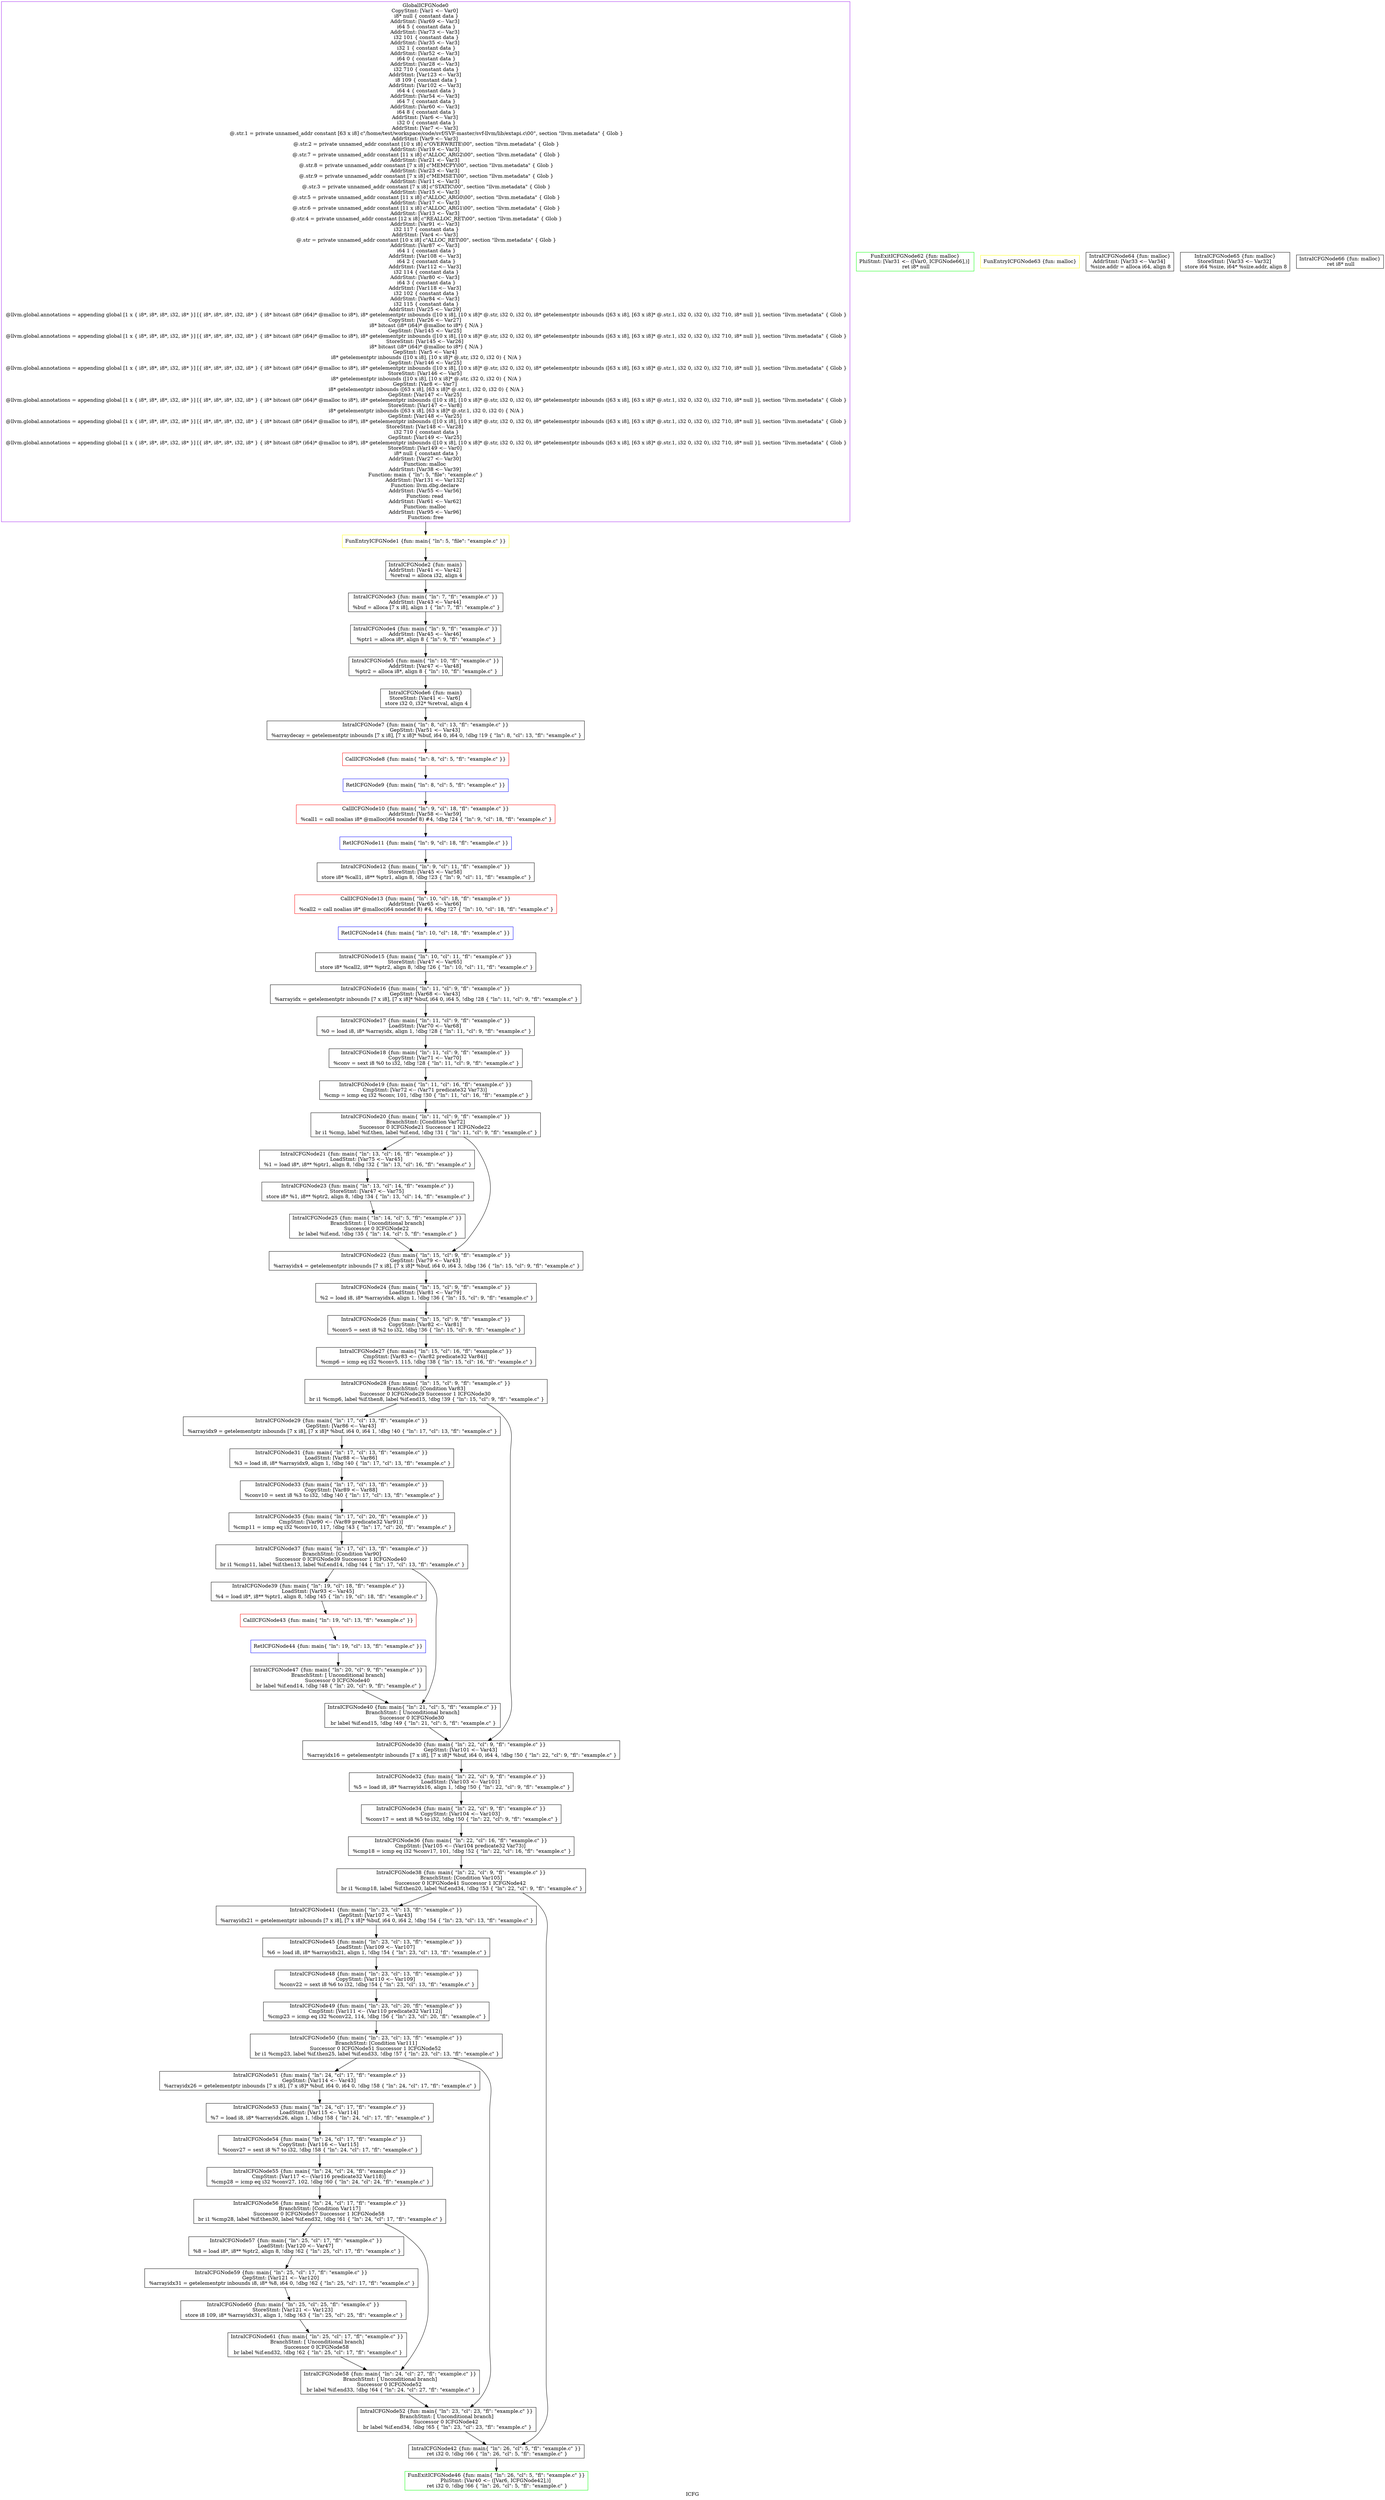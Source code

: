 digraph "ICFG" {
	label="ICFG";

	Node0x5555577111c0 [shape=record,color=purple,label="{GlobalICFGNode0\nCopyStmt: [Var1 \<-- Var0]  \n i8* null \{ constant data \}\nAddrStmt: [Var69 \<-- Var3]  \n i64 5 \{ constant data \}\nAddrStmt: [Var73 \<-- Var3]  \n i32 101 \{ constant data \}\nAddrStmt: [Var35 \<-- Var3]  \n i32 1 \{ constant data \}\nAddrStmt: [Var52 \<-- Var3]  \n i64 0 \{ constant data \}\nAddrStmt: [Var28 \<-- Var3]  \n i32 710 \{ constant data \}\nAddrStmt: [Var123 \<-- Var3]  \n i8 109 \{ constant data \}\nAddrStmt: [Var102 \<-- Var3]  \n i64 4 \{ constant data \}\nAddrStmt: [Var54 \<-- Var3]  \n i64 7 \{ constant data \}\nAddrStmt: [Var60 \<-- Var3]  \n i64 8 \{ constant data \}\nAddrStmt: [Var6 \<-- Var3]  \n i32 0 \{ constant data \}\nAddrStmt: [Var7 \<-- Var3]  \n @.str.1 = private unnamed_addr constant [63 x i8] c\"/home/test/workspace/code/svf/SVF-master/svf-llvm/lib/extapi.c\\00\", section \"llvm.metadata\" \{ Glob  \}\nAddrStmt: [Var9 \<-- Var3]  \n @.str.2 = private unnamed_addr constant [10 x i8] c\"OVERWRITE\\00\", section \"llvm.metadata\" \{ Glob  \}\nAddrStmt: [Var19 \<-- Var3]  \n @.str.7 = private unnamed_addr constant [11 x i8] c\"ALLOC_ARG2\\00\", section \"llvm.metadata\" \{ Glob  \}\nAddrStmt: [Var21 \<-- Var3]  \n @.str.8 = private unnamed_addr constant [7 x i8] c\"MEMCPY\\00\", section \"llvm.metadata\" \{ Glob  \}\nAddrStmt: [Var23 \<-- Var3]  \n @.str.9 = private unnamed_addr constant [7 x i8] c\"MEMSET\\00\", section \"llvm.metadata\" \{ Glob  \}\nAddrStmt: [Var11 \<-- Var3]  \n @.str.3 = private unnamed_addr constant [7 x i8] c\"STATIC\\00\", section \"llvm.metadata\" \{ Glob  \}\nAddrStmt: [Var15 \<-- Var3]  \n @.str.5 = private unnamed_addr constant [11 x i8] c\"ALLOC_ARG0\\00\", section \"llvm.metadata\" \{ Glob  \}\nAddrStmt: [Var17 \<-- Var3]  \n @.str.6 = private unnamed_addr constant [11 x i8] c\"ALLOC_ARG1\\00\", section \"llvm.metadata\" \{ Glob  \}\nAddrStmt: [Var13 \<-- Var3]  \n @.str.4 = private unnamed_addr constant [12 x i8] c\"REALLOC_RET\\00\", section \"llvm.metadata\" \{ Glob  \}\nAddrStmt: [Var91 \<-- Var3]  \n i32 117 \{ constant data \}\nAddrStmt: [Var4 \<-- Var3]  \n @.str = private unnamed_addr constant [10 x i8] c\"ALLOC_RET\\00\", section \"llvm.metadata\" \{ Glob  \}\nAddrStmt: [Var87 \<-- Var3]  \n i64 1 \{ constant data \}\nAddrStmt: [Var108 \<-- Var3]  \n i64 2 \{ constant data \}\nAddrStmt: [Var112 \<-- Var3]  \n i32 114 \{ constant data \}\nAddrStmt: [Var80 \<-- Var3]  \n i64 3 \{ constant data \}\nAddrStmt: [Var118 \<-- Var3]  \n i32 102 \{ constant data \}\nAddrStmt: [Var84 \<-- Var3]  \n i32 115 \{ constant data \}\nAddrStmt: [Var25 \<-- Var29]  \n @llvm.global.annotations = appending global [1 x \{ i8*, i8*, i8*, i32, i8* \}] [\{ i8*, i8*, i8*, i32, i8* \} \{ i8* bitcast (i8* (i64)* @malloc to i8*), i8* getelementptr inbounds ([10 x i8], [10 x i8]* @.str, i32 0, i32 0), i8* getelementptr inbounds ([63 x i8], [63 x i8]* @.str.1, i32 0, i32 0), i32 710, i8* null \}], section \"llvm.metadata\" \{ Glob  \}\nCopyStmt: [Var26 \<-- Var27]  \n i8* bitcast (i8* (i64)* @malloc to i8*) \{ N/A \}\nGepStmt: [Var145 \<-- Var25]  \n @llvm.global.annotations = appending global [1 x \{ i8*, i8*, i8*, i32, i8* \}] [\{ i8*, i8*, i8*, i32, i8* \} \{ i8* bitcast (i8* (i64)* @malloc to i8*), i8* getelementptr inbounds ([10 x i8], [10 x i8]* @.str, i32 0, i32 0), i8* getelementptr inbounds ([63 x i8], [63 x i8]* @.str.1, i32 0, i32 0), i32 710, i8* null \}], section \"llvm.metadata\" \{ Glob  \}\nStoreStmt: [Var145 \<-- Var26]  \n i8* bitcast (i8* (i64)* @malloc to i8*) \{ N/A \}\nGepStmt: [Var5 \<-- Var4]  \n i8* getelementptr inbounds ([10 x i8], [10 x i8]* @.str, i32 0, i32 0) \{ N/A \}\nGepStmt: [Var146 \<-- Var25]  \n @llvm.global.annotations = appending global [1 x \{ i8*, i8*, i8*, i32, i8* \}] [\{ i8*, i8*, i8*, i32, i8* \} \{ i8* bitcast (i8* (i64)* @malloc to i8*), i8* getelementptr inbounds ([10 x i8], [10 x i8]* @.str, i32 0, i32 0), i8* getelementptr inbounds ([63 x i8], [63 x i8]* @.str.1, i32 0, i32 0), i32 710, i8* null \}], section \"llvm.metadata\" \{ Glob  \}\nStoreStmt: [Var146 \<-- Var5]  \n i8* getelementptr inbounds ([10 x i8], [10 x i8]* @.str, i32 0, i32 0) \{ N/A \}\nGepStmt: [Var8 \<-- Var7]  \n i8* getelementptr inbounds ([63 x i8], [63 x i8]* @.str.1, i32 0, i32 0) \{ N/A \}\nGepStmt: [Var147 \<-- Var25]  \n @llvm.global.annotations = appending global [1 x \{ i8*, i8*, i8*, i32, i8* \}] [\{ i8*, i8*, i8*, i32, i8* \} \{ i8* bitcast (i8* (i64)* @malloc to i8*), i8* getelementptr inbounds ([10 x i8], [10 x i8]* @.str, i32 0, i32 0), i8* getelementptr inbounds ([63 x i8], [63 x i8]* @.str.1, i32 0, i32 0), i32 710, i8* null \}], section \"llvm.metadata\" \{ Glob  \}\nStoreStmt: [Var147 \<-- Var8]  \n i8* getelementptr inbounds ([63 x i8], [63 x i8]* @.str.1, i32 0, i32 0) \{ N/A \}\nGepStmt: [Var148 \<-- Var25]  \n @llvm.global.annotations = appending global [1 x \{ i8*, i8*, i8*, i32, i8* \}] [\{ i8*, i8*, i8*, i32, i8* \} \{ i8* bitcast (i8* (i64)* @malloc to i8*), i8* getelementptr inbounds ([10 x i8], [10 x i8]* @.str, i32 0, i32 0), i8* getelementptr inbounds ([63 x i8], [63 x i8]* @.str.1, i32 0, i32 0), i32 710, i8* null \}], section \"llvm.metadata\" \{ Glob  \}\nStoreStmt: [Var148 \<-- Var28]  \n i32 710 \{ constant data \}\nGepStmt: [Var149 \<-- Var25]  \n @llvm.global.annotations = appending global [1 x \{ i8*, i8*, i8*, i32, i8* \}] [\{ i8*, i8*, i8*, i32, i8* \} \{ i8* bitcast (i8* (i64)* @malloc to i8*), i8* getelementptr inbounds ([10 x i8], [10 x i8]* @.str, i32 0, i32 0), i8* getelementptr inbounds ([63 x i8], [63 x i8]* @.str.1, i32 0, i32 0), i32 710, i8* null \}], section \"llvm.metadata\" \{ Glob  \}\nStoreStmt: [Var149 \<-- Var0]  \n i8* null \{ constant data \}\nAddrStmt: [Var27 \<-- Var30]  \nFunction: malloc \nAddrStmt: [Var38 \<-- Var39]  \nFunction: main \{ \"ln\": 5, \"file\": \"example.c\" \}\nAddrStmt: [Var131 \<-- Var132]  \nFunction: llvm.dbg.declare \nAddrStmt: [Var55 \<-- Var56]  \nFunction: read \nAddrStmt: [Var61 \<-- Var62]  \nFunction: malloc \nAddrStmt: [Var95 \<-- Var96]  \nFunction: free }"];
	Node0x5555577111c0 -> Node0x5555576e5060[style=solid];
	Node0x5555576e5060 [shape=record,color=yellow,label="{FunEntryICFGNode1 \{fun: main\{ \"ln\": 5, \"file\": \"example.c\" \}\}}"];
	Node0x5555576e5060 -> Node0x5555577580b0[style=solid];
	Node0x5555577580b0 [shape=record,color=black,label="{IntraICFGNode2 \{fun: main\}\nAddrStmt: [Var41 \<-- Var42]  \n   %retval = alloca i32, align 4 }"];
	Node0x5555577580b0 -> Node0x5555577583b0[style=solid];
	Node0x5555577583b0 [shape=record,color=black,label="{IntraICFGNode3 \{fun: main\{ \"ln\": 7, \"fl\": \"example.c\" \}\}\nAddrStmt: [Var43 \<-- Var44]  \n   %buf = alloca [7 x i8], align 1 \{ \"ln\": 7, \"fl\": \"example.c\" \}}"];
	Node0x5555577583b0 -> Node0x5555576f8ed0[style=solid];
	Node0x5555576f8ed0 [shape=record,color=black,label="{IntraICFGNode4 \{fun: main\{ \"ln\": 9, \"fl\": \"example.c\" \}\}\nAddrStmt: [Var45 \<-- Var46]  \n   %ptr1 = alloca i8*, align 8 \{ \"ln\": 9, \"fl\": \"example.c\" \}}"];
	Node0x5555576f8ed0 -> Node0x5555576f90b0[style=solid];
	Node0x5555576f90b0 [shape=record,color=black,label="{IntraICFGNode5 \{fun: main\{ \"ln\": 10, \"fl\": \"example.c\" \}\}\nAddrStmt: [Var47 \<-- Var48]  \n   %ptr2 = alloca i8*, align 8 \{ \"ln\": 10, \"fl\": \"example.c\" \}}"];
	Node0x5555576f90b0 -> Node0x55555770df20[style=solid];
	Node0x55555770df20 [shape=record,color=black,label="{IntraICFGNode6 \{fun: main\}\nStoreStmt: [Var41 \<-- Var6]  \n   store i32 0, i32* %retval, align 4 }"];
	Node0x55555770df20 -> Node0x55555770e100[style=solid];
	Node0x55555770e100 [shape=record,color=black,label="{IntraICFGNode7 \{fun: main\{ \"ln\": 8, \"cl\": 13, \"fl\": \"example.c\" \}\}\nGepStmt: [Var51 \<-- Var43]  \n   %arraydecay = getelementptr inbounds [7 x i8], [7 x i8]* %buf, i64 0, i64 0, !dbg !19 \{ \"ln\": 8, \"cl\": 13, \"fl\": \"example.c\" \}}"];
	Node0x55555770e100 -> Node0x555557711cd0[style=solid];
	Node0x555557711cd0 [shape=record,color=red,label="{CallICFGNode8 \{fun: main\{ \"ln\": 8, \"cl\": 5, \"fl\": \"example.c\" \}\}}"];
	Node0x555557711cd0 -> Node0x5555576e4230[style=solid];
	Node0x5555576e4230 [shape=record,color=blue,label="{RetICFGNode9 \{fun: main\{ \"ln\": 8, \"cl\": 5, \"fl\": \"example.c\" \}\}}"];
	Node0x5555576e4230 -> Node0x5555576e93c0[style=solid];
	Node0x5555576e93c0 [shape=record,color=red,label="{CallICFGNode10 \{fun: main\{ \"ln\": 9, \"cl\": 18, \"fl\": \"example.c\" \}\}\nAddrStmt: [Var58 \<-- Var59]  \n   %call1 = call noalias i8* @malloc(i64 noundef 8) #4, !dbg !24 \{ \"ln\": 9, \"cl\": 18, \"fl\": \"example.c\" \}}"];
	Node0x5555576e93c0 -> Node0x5555576e3ce0[style=solid];
	Node0x5555576e3ce0 [shape=record,color=blue,label="{RetICFGNode11 \{fun: main\{ \"ln\": 9, \"cl\": 18, \"fl\": \"example.c\" \}\}}"];
	Node0x5555576e3ce0 -> Node0x555557703ea0[style=solid];
	Node0x555557703ea0 [shape=record,color=black,label="{IntraICFGNode12 \{fun: main\{ \"ln\": 9, \"cl\": 11, \"fl\": \"example.c\" \}\}\nStoreStmt: [Var45 \<-- Var58]  \n   store i8* %call1, i8** %ptr1, align 8, !dbg !23 \{ \"ln\": 9, \"cl\": 11, \"fl\": \"example.c\" \}}"];
	Node0x555557703ea0 -> Node0x555557709790[style=solid];
	Node0x555557709790 [shape=record,color=red,label="{CallICFGNode13 \{fun: main\{ \"ln\": 10, \"cl\": 18, \"fl\": \"example.c\" \}\}\nAddrStmt: [Var65 \<-- Var66]  \n   %call2 = call noalias i8* @malloc(i64 noundef 8) #4, !dbg !27 \{ \"ln\": 10, \"cl\": 18, \"fl\": \"example.c\" \}}"];
	Node0x555557709790 -> Node0x5555576dc700[style=solid];
	Node0x5555576dc700 [shape=record,color=blue,label="{RetICFGNode14 \{fun: main\{ \"ln\": 10, \"cl\": 18, \"fl\": \"example.c\" \}\}}"];
	Node0x5555576dc700 -> Node0x5555576f2bb0[style=solid];
	Node0x5555576f2bb0 [shape=record,color=black,label="{IntraICFGNode15 \{fun: main\{ \"ln\": 10, \"cl\": 11, \"fl\": \"example.c\" \}\}\nStoreStmt: [Var47 \<-- Var65]  \n   store i8* %call2, i8** %ptr2, align 8, !dbg !26 \{ \"ln\": 10, \"cl\": 11, \"fl\": \"example.c\" \}}"];
	Node0x5555576f2bb0 -> Node0x5555576f2d90[style=solid];
	Node0x5555576f2d90 [shape=record,color=black,label="{IntraICFGNode16 \{fun: main\{ \"ln\": 11, \"cl\": 9, \"fl\": \"example.c\" \}\}\nGepStmt: [Var68 \<-- Var43]  \n   %arrayidx = getelementptr inbounds [7 x i8], [7 x i8]* %buf, i64 0, i64 5, !dbg !28 \{ \"ln\": 11, \"cl\": 9, \"fl\": \"example.c\" \}}"];
	Node0x5555576f2d90 -> Node0x5555576fdf90[style=solid];
	Node0x5555576fdf90 [shape=record,color=black,label="{IntraICFGNode17 \{fun: main\{ \"ln\": 11, \"cl\": 9, \"fl\": \"example.c\" \}\}\nLoadStmt: [Var70 \<-- Var68]  \n   %0 = load i8, i8* %arrayidx, align 1, !dbg !28 \{ \"ln\": 11, \"cl\": 9, \"fl\": \"example.c\" \}}"];
	Node0x5555576fdf90 -> Node0x5555576fe170[style=solid];
	Node0x5555576fe170 [shape=record,color=black,label="{IntraICFGNode18 \{fun: main\{ \"ln\": 11, \"cl\": 9, \"fl\": \"example.c\" \}\}\nCopyStmt: [Var71 \<-- Var70]  \n   %conv = sext i8 %0 to i32, !dbg !28 \{ \"ln\": 11, \"cl\": 9, \"fl\": \"example.c\" \}}"];
	Node0x5555576fe170 -> Node0x555557706650[style=solid];
	Node0x555557706650 [shape=record,color=black,label="{IntraICFGNode19 \{fun: main\{ \"ln\": 11, \"cl\": 16, \"fl\": \"example.c\" \}\}\nCmpStmt: [Var72 \<-- (Var71 predicate32 Var73)]  \n   %cmp = icmp eq i32 %conv, 101, !dbg !30 \{ \"ln\": 11, \"cl\": 16, \"fl\": \"example.c\" \}}"];
	Node0x555557706650 -> Node0x555557706830[style=solid];
	Node0x555557706830 [shape=record,color=black,label="{IntraICFGNode20 \{fun: main\{ \"ln\": 11, \"cl\": 9, \"fl\": \"example.c\" \}\}\nBranchStmt: [Condition Var72]\nSuccessor 0 ICFGNode21   Successor 1 ICFGNode22   \n   br i1 %cmp, label %if.then, label %if.end, !dbg !31 \{ \"ln\": 11, \"cl\": 9, \"fl\": \"example.c\" \}}"];
	Node0x555557706830 -> Node0x5555576fb510[style=solid];
	Node0x555557706830 -> Node0x5555576fb6f0[style=solid];
	Node0x5555576fb510 [shape=record,color=black,label="{IntraICFGNode21 \{fun: main\{ \"ln\": 13, \"cl\": 16, \"fl\": \"example.c\" \}\}\nLoadStmt: [Var75 \<-- Var45]  \n   %1 = load i8*, i8** %ptr1, align 8, !dbg !32 \{ \"ln\": 13, \"cl\": 16, \"fl\": \"example.c\" \}}"];
	Node0x5555576fb510 -> Node0x5555577245f0[style=solid];
	Node0x5555576fb6f0 [shape=record,color=black,label="{IntraICFGNode22 \{fun: main\{ \"ln\": 15, \"cl\": 9, \"fl\": \"example.c\" \}\}\nGepStmt: [Var79 \<-- Var43]  \n   %arrayidx4 = getelementptr inbounds [7 x i8], [7 x i8]* %buf, i64 0, i64 3, !dbg !36 \{ \"ln\": 15, \"cl\": 9, \"fl\": \"example.c\" \}}"];
	Node0x5555576fb6f0 -> Node0x5555577247f0[style=solid];
	Node0x5555577245f0 [shape=record,color=black,label="{IntraICFGNode23 \{fun: main\{ \"ln\": 13, \"cl\": 14, \"fl\": \"example.c\" \}\}\nStoreStmt: [Var47 \<-- Var75]  \n   store i8* %1, i8** %ptr2, align 8, !dbg !34 \{ \"ln\": 13, \"cl\": 14, \"fl\": \"example.c\" \}}"];
	Node0x5555577245f0 -> Node0x55555770d9f0[style=solid];
	Node0x5555577247f0 [shape=record,color=black,label="{IntraICFGNode24 \{fun: main\{ \"ln\": 15, \"cl\": 9, \"fl\": \"example.c\" \}\}\nLoadStmt: [Var81 \<-- Var79]  \n   %2 = load i8, i8* %arrayidx4, align 1, !dbg !36 \{ \"ln\": 15, \"cl\": 9, \"fl\": \"example.c\" \}}"];
	Node0x5555577247f0 -> Node0x55555770dbf0[style=solid];
	Node0x55555770d9f0 [shape=record,color=black,label="{IntraICFGNode25 \{fun: main\{ \"ln\": 14, \"cl\": 5, \"fl\": \"example.c\" \}\}\nBranchStmt: [ Unconditional branch]\nSuccessor 0 ICFGNode22   \n   br label %if.end, !dbg !35 \{ \"ln\": 14, \"cl\": 5, \"fl\": \"example.c\" \}}"];
	Node0x55555770d9f0 -> Node0x5555576fb6f0[style=solid];
	Node0x55555770dbf0 [shape=record,color=black,label="{IntraICFGNode26 \{fun: main\{ \"ln\": 15, \"cl\": 9, \"fl\": \"example.c\" \}\}\nCopyStmt: [Var82 \<-- Var81]  \n   %conv5 = sext i8 %2 to i32, !dbg !36 \{ \"ln\": 15, \"cl\": 9, \"fl\": \"example.c\" \}}"];
	Node0x55555770dbf0 -> Node0x555557704ee0[style=solid];
	Node0x555557704ee0 [shape=record,color=black,label="{IntraICFGNode27 \{fun: main\{ \"ln\": 15, \"cl\": 16, \"fl\": \"example.c\" \}\}\nCmpStmt: [Var83 \<-- (Var82 predicate32 Var84)]  \n   %cmp6 = icmp eq i32 %conv5, 115, !dbg !38 \{ \"ln\": 15, \"cl\": 16, \"fl\": \"example.c\" \}}"];
	Node0x555557704ee0 -> Node0x5555577050c0[style=solid];
	Node0x5555577050c0 [shape=record,color=black,label="{IntraICFGNode28 \{fun: main\{ \"ln\": 15, \"cl\": 9, \"fl\": \"example.c\" \}\}\nBranchStmt: [Condition Var83]\nSuccessor 0 ICFGNode29   Successor 1 ICFGNode30   \n   br i1 %cmp6, label %if.then8, label %if.end15, !dbg !39 \{ \"ln\": 15, \"cl\": 9, \"fl\": \"example.c\" \}}"];
	Node0x5555577050c0 -> Node0x5555576f1b20[style=solid];
	Node0x5555577050c0 -> Node0x5555576f1d00[style=solid];
	Node0x5555576f1b20 [shape=record,color=black,label="{IntraICFGNode29 \{fun: main\{ \"ln\": 17, \"cl\": 13, \"fl\": \"example.c\" \}\}\nGepStmt: [Var86 \<-- Var43]  \n   %arrayidx9 = getelementptr inbounds [7 x i8], [7 x i8]* %buf, i64 0, i64 1, !dbg !40 \{ \"ln\": 17, \"cl\": 13, \"fl\": \"example.c\" \}}"];
	Node0x5555576f1b20 -> Node0x5555576f1f00[style=solid];
	Node0x5555576f1d00 [shape=record,color=black,label="{IntraICFGNode30 \{fun: main\{ \"ln\": 22, \"cl\": 9, \"fl\": \"example.c\" \}\}\nGepStmt: [Var101 \<-- Var43]  \n   %arrayidx16 = getelementptr inbounds [7 x i8], [7 x i8]* %buf, i64 0, i64 4, !dbg !50 \{ \"ln\": 22, \"cl\": 9, \"fl\": \"example.c\" \}}"];
	Node0x5555576f1d00 -> Node0x5555576f47d0[style=solid];
	Node0x5555576f1f00 [shape=record,color=black,label="{IntraICFGNode31 \{fun: main\{ \"ln\": 17, \"cl\": 13, \"fl\": \"example.c\" \}\}\nLoadStmt: [Var88 \<-- Var86]  \n   %3 = load i8, i8* %arrayidx9, align 1, !dbg !40 \{ \"ln\": 17, \"cl\": 13, \"fl\": \"example.c\" \}}"];
	Node0x5555576f1f00 -> Node0x5555576f49b0[style=solid];
	Node0x5555576f47d0 [shape=record,color=black,label="{IntraICFGNode32 \{fun: main\{ \"ln\": 22, \"cl\": 9, \"fl\": \"example.c\" \}\}\nLoadStmt: [Var103 \<-- Var101]  \n   %5 = load i8, i8* %arrayidx16, align 1, !dbg !50 \{ \"ln\": 22, \"cl\": 9, \"fl\": \"example.c\" \}}"];
	Node0x5555576f47d0 -> Node0x5555576f4b90[style=solid];
	Node0x5555576f49b0 [shape=record,color=black,label="{IntraICFGNode33 \{fun: main\{ \"ln\": 17, \"cl\": 13, \"fl\": \"example.c\" \}\}\nCopyStmt: [Var89 \<-- Var88]  \n   %conv10 = sext i8 %3 to i32, !dbg !40 \{ \"ln\": 17, \"cl\": 13, \"fl\": \"example.c\" \}}"];
	Node0x5555576f49b0 -> Node0x5555576f5880[style=solid];
	Node0x5555576f4b90 [shape=record,color=black,label="{IntraICFGNode34 \{fun: main\{ \"ln\": 22, \"cl\": 9, \"fl\": \"example.c\" \}\}\nCopyStmt: [Var104 \<-- Var103]  \n   %conv17 = sext i8 %5 to i32, !dbg !50 \{ \"ln\": 22, \"cl\": 9, \"fl\": \"example.c\" \}}"];
	Node0x5555576f4b90 -> Node0x5555576f5c30[style=solid];
	Node0x5555576f5880 [shape=record,color=black,label="{IntraICFGNode35 \{fun: main\{ \"ln\": 17, \"cl\": 20, \"fl\": \"example.c\" \}\}\nCmpStmt: [Var90 \<-- (Var89 predicate32 Var91)]  \n   %cmp11 = icmp eq i32 %conv10, 117, !dbg !43 \{ \"ln\": 17, \"cl\": 20, \"fl\": \"example.c\" \}}"];
	Node0x5555576f5880 -> Node0x55555770d5d0[style=solid];
	Node0x5555576f5c30 [shape=record,color=black,label="{IntraICFGNode36 \{fun: main\{ \"ln\": 22, \"cl\": 16, \"fl\": \"example.c\" \}\}\nCmpStmt: [Var105 \<-- (Var104 predicate32 Var73)]  \n   %cmp18 = icmp eq i32 %conv17, 101, !dbg !52 \{ \"ln\": 22, \"cl\": 16, \"fl\": \"example.c\" \}}"];
	Node0x5555576f5c30 -> Node0x55555770ee80[style=solid];
	Node0x55555770d5d0 [shape=record,color=black,label="{IntraICFGNode37 \{fun: main\{ \"ln\": 17, \"cl\": 13, \"fl\": \"example.c\" \}\}\nBranchStmt: [Condition Var90]\nSuccessor 0 ICFGNode39   Successor 1 ICFGNode40   \n   br i1 %cmp11, label %if.then13, label %if.end14, !dbg !44 \{ \"ln\": 17, \"cl\": 13, \"fl\": \"example.c\" \}}"];
	Node0x55555770d5d0 -> Node0x55555770f080[style=solid];
	Node0x55555770d5d0 -> Node0x55555770f260[style=solid];
	Node0x55555770ee80 [shape=record,color=black,label="{IntraICFGNode38 \{fun: main\{ \"ln\": 22, \"cl\": 9, \"fl\": \"example.c\" \}\}\nBranchStmt: [Condition Var105]\nSuccessor 0 ICFGNode41   Successor 1 ICFGNode42   \n   br i1 %cmp18, label %if.then20, label %if.end34, !dbg !53 \{ \"ln\": 22, \"cl\": 9, \"fl\": \"example.c\" \}}"];
	Node0x55555770ee80 -> Node0x555557734360[style=solid];
	Node0x55555770ee80 -> Node0x555557734540[style=solid];
	Node0x55555770f080 [shape=record,color=black,label="{IntraICFGNode39 \{fun: main\{ \"ln\": 19, \"cl\": 18, \"fl\": \"example.c\" \}\}\nLoadStmt: [Var93 \<-- Var45]  \n   %4 = load i8*, i8** %ptr1, align 8, !dbg !45 \{ \"ln\": 19, \"cl\": 18, \"fl\": \"example.c\" \}}"];
	Node0x55555770f080 -> Node0x5555577120d0[style=solid];
	Node0x55555770f260 [shape=record,color=black,label="{IntraICFGNode40 \{fun: main\{ \"ln\": 21, \"cl\": 5, \"fl\": \"example.c\" \}\}\nBranchStmt: [ Unconditional branch]\nSuccessor 0 ICFGNode30   \n   br label %if.end15, !dbg !49 \{ \"ln\": 21, \"cl\": 5, \"fl\": \"example.c\" \}}"];
	Node0x55555770f260 -> Node0x5555576f1d00[style=solid];
	Node0x555557734360 [shape=record,color=black,label="{IntraICFGNode41 \{fun: main\{ \"ln\": 23, \"cl\": 13, \"fl\": \"example.c\" \}\}\nGepStmt: [Var107 \<-- Var43]  \n   %arrayidx21 = getelementptr inbounds [7 x i8], [7 x i8]* %buf, i64 0, i64 2, !dbg !54 \{ \"ln\": 23, \"cl\": 13, \"fl\": \"example.c\" \}}"];
	Node0x555557734360 -> Node0x555557756830[style=solid];
	Node0x555557734540 [shape=record,color=black,label="{IntraICFGNode42 \{fun: main\{ \"ln\": 26, \"cl\": 5, \"fl\": \"example.c\" \}\}\n   ret i32 0, !dbg !66 \{ \"ln\": 26, \"cl\": 5, \"fl\": \"example.c\" \}}"];
	Node0x555557734540 -> Node0x555557756a30[style=solid];
	Node0x5555577120d0 [shape=record,color=red,label="{CallICFGNode43 \{fun: main\{ \"ln\": 19, \"cl\": 13, \"fl\": \"example.c\" \}\}}"];
	Node0x5555577120d0 -> Node0x5555576dc900[style=solid];
	Node0x5555576dc900 [shape=record,color=blue,label="{RetICFGNode44 \{fun: main\{ \"ln\": 19, \"cl\": 13, \"fl\": \"example.c\" \}\}}"];
	Node0x5555576dc900 -> Node0x55555770ced0[style=solid];
	Node0x555557756830 [shape=record,color=black,label="{IntraICFGNode45 \{fun: main\{ \"ln\": 23, \"cl\": 13, \"fl\": \"example.c\" \}\}\nLoadStmt: [Var109 \<-- Var107]  \n   %6 = load i8, i8* %arrayidx21, align 1, !dbg !54 \{ \"ln\": 23, \"cl\": 13, \"fl\": \"example.c\" \}}"];
	Node0x555557756830 -> Node0x55555770d0d0[style=solid];
	Node0x555557756a30 [shape=record,color=green,label="{FunExitICFGNode46 \{fun: main\{ \"ln\": 26, \"cl\": 5, \"fl\": \"example.c\" \}\}\nPhiStmt: [Var40 \<-- ([Var6, ICFGNode42],)]  \n   ret i32 0, !dbg !66 \{ \"ln\": 26, \"cl\": 5, \"fl\": \"example.c\" \}}"];
	Node0x55555770ced0 [shape=record,color=black,label="{IntraICFGNode47 \{fun: main\{ \"ln\": 20, \"cl\": 9, \"fl\": \"example.c\" \}\}\nBranchStmt: [ Unconditional branch]\nSuccessor 0 ICFGNode40   \n   br label %if.end14, !dbg !48 \{ \"ln\": 20, \"cl\": 9, \"fl\": \"example.c\" \}}"];
	Node0x55555770ced0 -> Node0x55555770f260[style=solid];
	Node0x55555770d0d0 [shape=record,color=black,label="{IntraICFGNode48 \{fun: main\{ \"ln\": 23, \"cl\": 13, \"fl\": \"example.c\" \}\}\nCopyStmt: [Var110 \<-- Var109]  \n   %conv22 = sext i8 %6 to i32, !dbg !54 \{ \"ln\": 23, \"cl\": 13, \"fl\": \"example.c\" \}}"];
	Node0x55555770d0d0 -> Node0x55555770d370[style=solid];
	Node0x55555770d370 [shape=record,color=black,label="{IntraICFGNode49 \{fun: main\{ \"ln\": 23, \"cl\": 20, \"fl\": \"example.c\" \}\}\nCmpStmt: [Var111 \<-- (Var110 predicate32 Var112)]  \n   %cmp23 = icmp eq i32 %conv22, 114, !dbg !56 \{ \"ln\": 23, \"cl\": 20, \"fl\": \"example.c\" \}}"];
	Node0x55555770d370 -> Node0x5555577577f0[style=solid];
	Node0x5555577577f0 [shape=record,color=black,label="{IntraICFGNode50 \{fun: main\{ \"ln\": 23, \"cl\": 13, \"fl\": \"example.c\" \}\}\nBranchStmt: [Condition Var111]\nSuccessor 0 ICFGNode51   Successor 1 ICFGNode52   \n   br i1 %cmp23, label %if.then25, label %if.end33, !dbg !57 \{ \"ln\": 23, \"cl\": 13, \"fl\": \"example.c\" \}}"];
	Node0x5555577577f0 -> Node0x5555577579f0[style=solid];
	Node0x5555577577f0 -> Node0x555557757bd0[style=solid];
	Node0x5555577579f0 [shape=record,color=black,label="{IntraICFGNode51 \{fun: main\{ \"ln\": 24, \"cl\": 17, \"fl\": \"example.c\" \}\}\nGepStmt: [Var114 \<-- Var43]  \n   %arrayidx26 = getelementptr inbounds [7 x i8], [7 x i8]* %buf, i64 0, i64 0, !dbg !58 \{ \"ln\": 24, \"cl\": 17, \"fl\": \"example.c\" \}}"];
	Node0x5555577579f0 -> Node0x5555577413d0[style=solid];
	Node0x555557757bd0 [shape=record,color=black,label="{IntraICFGNode52 \{fun: main\{ \"ln\": 23, \"cl\": 23, \"fl\": \"example.c\" \}\}\nBranchStmt: [ Unconditional branch]\nSuccessor 0 ICFGNode42   \n   br label %if.end34, !dbg !65 \{ \"ln\": 23, \"cl\": 23, \"fl\": \"example.c\" \}}"];
	Node0x555557757bd0 -> Node0x555557734540[style=solid];
	Node0x5555577413d0 [shape=record,color=black,label="{IntraICFGNode53 \{fun: main\{ \"ln\": 24, \"cl\": 17, \"fl\": \"example.c\" \}\}\nLoadStmt: [Var115 \<-- Var114]  \n   %7 = load i8, i8* %arrayidx26, align 1, !dbg !58 \{ \"ln\": 24, \"cl\": 17, \"fl\": \"example.c\" \}}"];
	Node0x5555577413d0 -> Node0x555557741690[style=solid];
	Node0x555557741690 [shape=record,color=black,label="{IntraICFGNode54 \{fun: main\{ \"ln\": 24, \"cl\": 17, \"fl\": \"example.c\" \}\}\nCopyStmt: [Var116 \<-- Var115]  \n   %conv27 = sext i8 %7 to i32, !dbg !58 \{ \"ln\": 24, \"cl\": 17, \"fl\": \"example.c\" \}}"];
	Node0x555557741690 -> Node0x555557741890[style=solid];
	Node0x555557741890 [shape=record,color=black,label="{IntraICFGNode55 \{fun: main\{ \"ln\": 24, \"cl\": 24, \"fl\": \"example.c\" \}\}\nCmpStmt: [Var117 \<-- (Var116 predicate32 Var118)]  \n   %cmp28 = icmp eq i32 %conv27, 102, !dbg !60 \{ \"ln\": 24, \"cl\": 24, \"fl\": \"example.c\" \}}"];
	Node0x555557741890 -> Node0x5555577522a0[style=solid];
	Node0x5555577522a0 [shape=record,color=black,label="{IntraICFGNode56 \{fun: main\{ \"ln\": 24, \"cl\": 17, \"fl\": \"example.c\" \}\}\nBranchStmt: [Condition Var117]\nSuccessor 0 ICFGNode57   Successor 1 ICFGNode58   \n   br i1 %cmp28, label %if.then30, label %if.end32, !dbg !61 \{ \"ln\": 24, \"cl\": 17, \"fl\": \"example.c\" \}}"];
	Node0x5555577522a0 -> Node0x5555577524a0[style=solid];
	Node0x5555577522a0 -> Node0x555557752680[style=solid];
	Node0x5555577524a0 [shape=record,color=black,label="{IntraICFGNode57 \{fun: main\{ \"ln\": 25, \"cl\": 17, \"fl\": \"example.c\" \}\}\nLoadStmt: [Var120 \<-- Var47]  \n   %8 = load i8*, i8** %ptr2, align 8, !dbg !62 \{ \"ln\": 25, \"cl\": 17, \"fl\": \"example.c\" \}}"];
	Node0x5555577524a0 -> Node0x555557712230[style=solid];
	Node0x555557752680 [shape=record,color=black,label="{IntraICFGNode58 \{fun: main\{ \"ln\": 24, \"cl\": 27, \"fl\": \"example.c\" \}\}\nBranchStmt: [ Unconditional branch]\nSuccessor 0 ICFGNode52   \n   br label %if.end33, !dbg !64 \{ \"ln\": 24, \"cl\": 27, \"fl\": \"example.c\" \}}"];
	Node0x555557752680 -> Node0x555557757bd0[style=solid];
	Node0x555557712230 [shape=record,color=black,label="{IntraICFGNode59 \{fun: main\{ \"ln\": 25, \"cl\": 17, \"fl\": \"example.c\" \}\}\nGepStmt: [Var121 \<-- Var120]  \n   %arrayidx31 = getelementptr inbounds i8, i8* %8, i64 0, !dbg !62 \{ \"ln\": 25, \"cl\": 17, \"fl\": \"example.c\" \}}"];
	Node0x555557712230 -> Node0x5555577124f0[style=solid];
	Node0x5555577124f0 [shape=record,color=black,label="{IntraICFGNode60 \{fun: main\{ \"ln\": 25, \"cl\": 25, \"fl\": \"example.c\" \}\}\nStoreStmt: [Var121 \<-- Var123]  \n   store i8 109, i8* %arrayidx31, align 1, !dbg !63 \{ \"ln\": 25, \"cl\": 25, \"fl\": \"example.c\" \}}"];
	Node0x5555577124f0 -> Node0x5555577126f0[style=solid];
	Node0x5555577126f0 [shape=record,color=black,label="{IntraICFGNode61 \{fun: main\{ \"ln\": 25, \"cl\": 17, \"fl\": \"example.c\" \}\}\nBranchStmt: [ Unconditional branch]\nSuccessor 0 ICFGNode58   \n   br label %if.end32, !dbg !62 \{ \"ln\": 25, \"cl\": 17, \"fl\": \"example.c\" \}}"];
	Node0x5555577126f0 -> Node0x555557752680[style=solid];
	Node0x55555771d940 [shape=record,color=green,label="{FunExitICFGNode62 \{fun: malloc\}\nPhiStmt: [Var31 \<-- ([Var0, ICFGNode66],)]  \n   ret i8* null }"];
	Node0x5555576eb690 [shape=record,color=yellow,label="{FunEntryICFGNode63 \{fun: malloc\}}"];
	Node0x55555771e010 [shape=record,color=black,label="{IntraICFGNode64 \{fun: malloc\}\nAddrStmt: [Var33 \<-- Var34]  \n   %size.addr = alloca i64, align 8 }"];
	Node0x55555771e230 [shape=record,color=black,label="{IntraICFGNode65 \{fun: malloc\}\nStoreStmt: [Var33 \<-- Var32]  \n   store i64 %size, i64* %size.addr, align 8 }"];
	Node0x55555771e710 [shape=record,color=black,label="{IntraICFGNode66 \{fun: malloc\}\n   ret i8* null }"];
}
